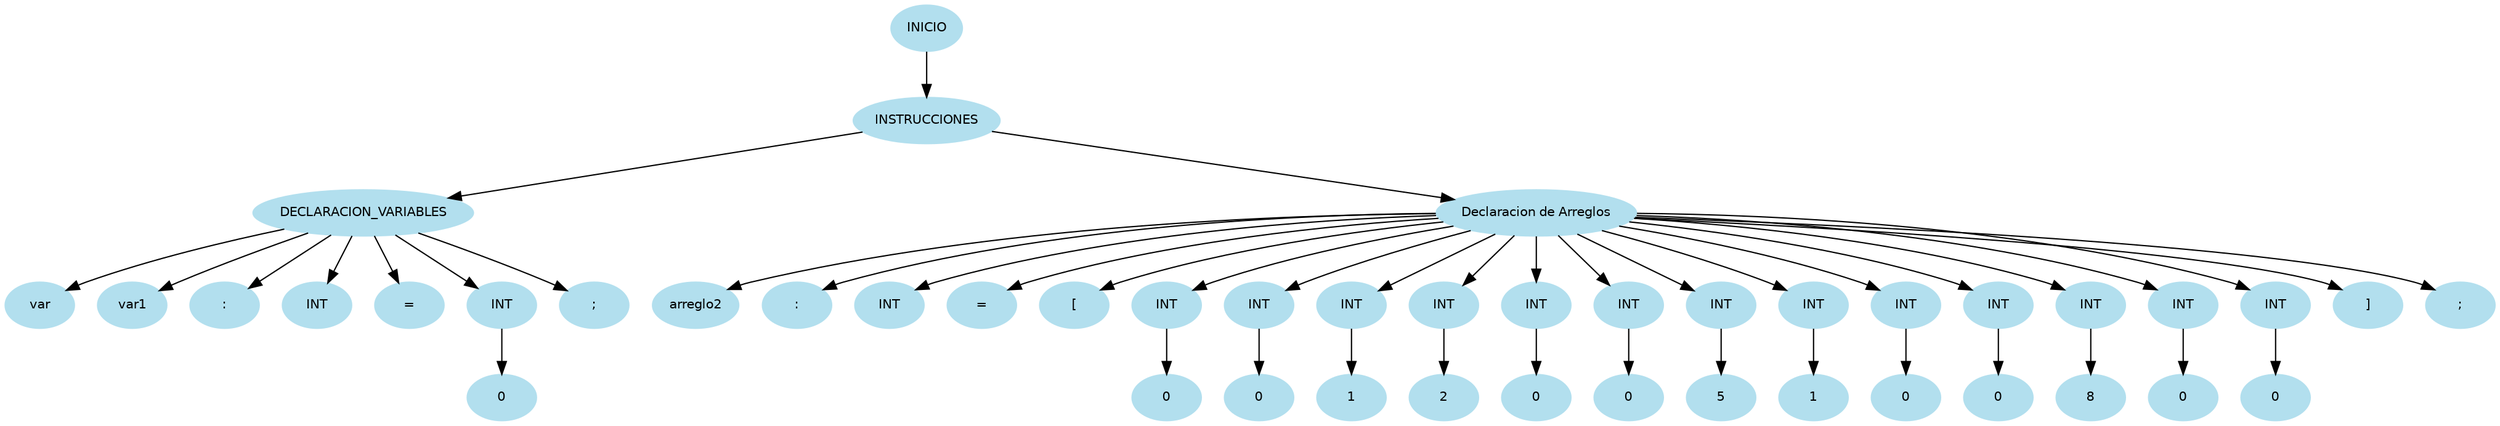 digraph arbolAST{
node [shape=oval, style=filled, color=lightblue2, fontname=Helvetica, fontsize=10];
edge [fontname=Helvetica, fontsize=10];
n0[label="INICIO"];
n1[label="INSTRUCCIONES"];
n0 -> n1;
n2[label="DECLARACION_VARIABLES"];
n1 -> n2;
n3[label="var"];
n2 -> n3;
n4[label="var1"];
n2 -> n4;
n5[label=":"];
n2 -> n5;
n6[label="INT"];
n2 -> n6;
n7[label="="];
n2 -> n7;
n8[label="INT"];
n2 -> n8;
n9[label="0"];
n8 -> n9;
n10[label=";"];
n2 -> n10;
n11[label="Declaracion de Arreglos"];
n1 -> n11;
n12[label="arreglo2"];
n11 -> n12;
n13[label=":"];
n11 -> n13;
n14[label="INT"];
n11 -> n14;
n15[label="="];
n11 -> n15;
n16[label="["];
n11 -> n16;
n17[label="INT"];
n11 -> n17;
n18[label="0"];
n17 -> n18;
n19[label="INT"];
n11 -> n19;
n20[label="0"];
n19 -> n20;
n21[label="INT"];
n11 -> n21;
n22[label="1"];
n21 -> n22;
n23[label="INT"];
n11 -> n23;
n24[label="2"];
n23 -> n24;
n25[label="INT"];
n11 -> n25;
n26[label="0"];
n25 -> n26;
n27[label="INT"];
n11 -> n27;
n28[label="0"];
n27 -> n28;
n29[label="INT"];
n11 -> n29;
n30[label="5"];
n29 -> n30;
n31[label="INT"];
n11 -> n31;
n32[label="1"];
n31 -> n32;
n33[label="INT"];
n11 -> n33;
n34[label="0"];
n33 -> n34;
n35[label="INT"];
n11 -> n35;
n36[label="0"];
n35 -> n36;
n37[label="INT"];
n11 -> n37;
n38[label="8"];
n37 -> n38;
n39[label="INT"];
n11 -> n39;
n40[label="0"];
n39 -> n40;
n41[label="INT"];
n11 -> n41;
n42[label="0"];
n41 -> n42;
n43[label="]"];
n11 -> n43;
n44[label=";"];
n11 -> n44;
}